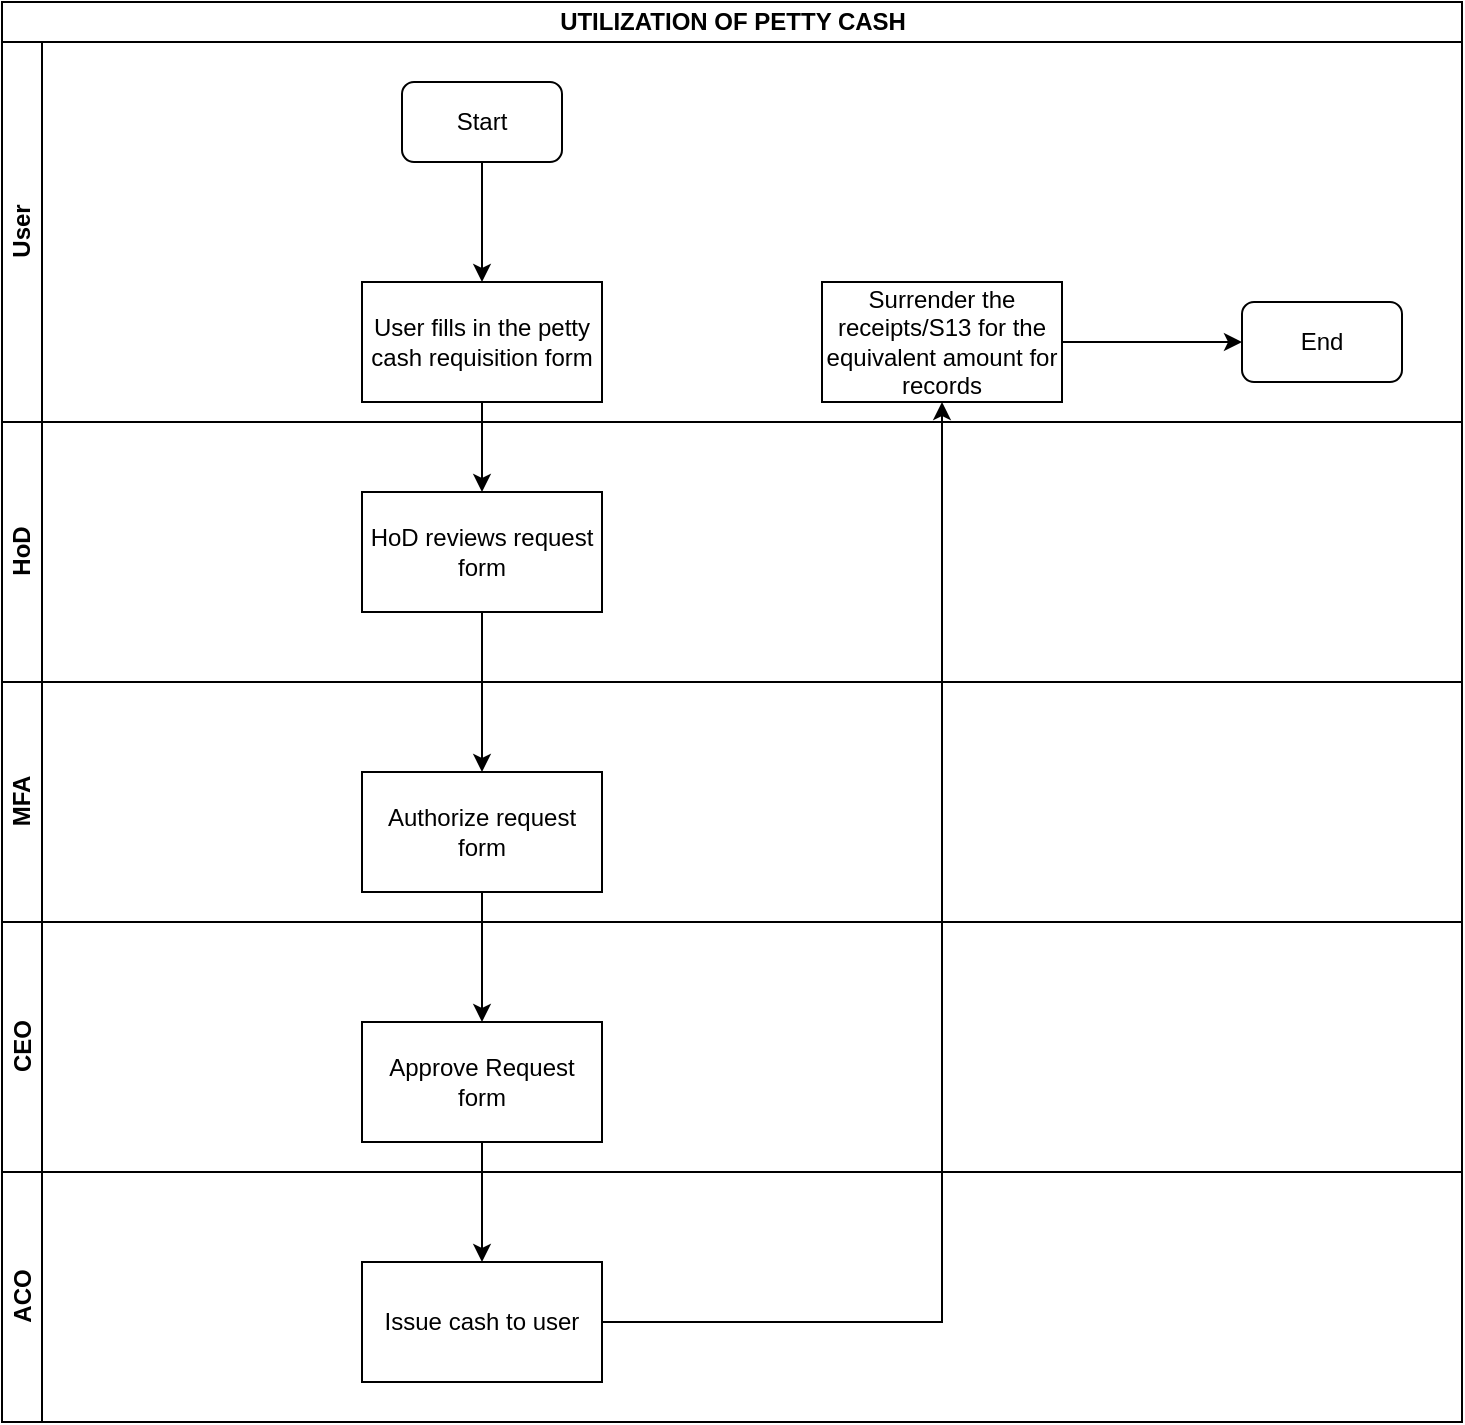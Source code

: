 <mxfile version="14.1.8" type="github">
  <diagram id="j9R2Muzt5Av57egyuf8N" name="Page-1">
    <mxGraphModel dx="1038" dy="547" grid="1" gridSize="10" guides="1" tooltips="1" connect="1" arrows="1" fold="1" page="1" pageScale="1" pageWidth="1169" pageHeight="827" math="0" shadow="0">
      <root>
        <mxCell id="0" />
        <mxCell id="1" parent="0" />
        <mxCell id="fQ9OEcnFaJhe7QpnkyEf-1" value="UTILIZATION OF PETTY CASH" style="swimlane;html=1;childLayout=stackLayout;resizeParent=1;resizeParentMax=0;horizontal=1;startSize=20;horizontalStack=0;" vertex="1" parent="1">
          <mxGeometry x="40" y="10" width="730" height="710" as="geometry" />
        </mxCell>
        <mxCell id="fQ9OEcnFaJhe7QpnkyEf-2" value="User" style="swimlane;html=1;startSize=20;horizontal=0;" vertex="1" parent="fQ9OEcnFaJhe7QpnkyEf-1">
          <mxGeometry y="20" width="730" height="190" as="geometry" />
        </mxCell>
        <mxCell id="fQ9OEcnFaJhe7QpnkyEf-12" value="Start" style="rounded=1;whiteSpace=wrap;html=1;" vertex="1" parent="fQ9OEcnFaJhe7QpnkyEf-2">
          <mxGeometry x="200" y="20" width="80" height="40" as="geometry" />
        </mxCell>
        <mxCell id="fQ9OEcnFaJhe7QpnkyEf-15" value="User fills in the petty cash requisition form" style="rounded=0;whiteSpace=wrap;html=1;" vertex="1" parent="fQ9OEcnFaJhe7QpnkyEf-2">
          <mxGeometry x="180" y="120" width="120" height="60" as="geometry" />
        </mxCell>
        <mxCell id="fQ9OEcnFaJhe7QpnkyEf-14" value="" style="edgeStyle=orthogonalEdgeStyle;rounded=0;orthogonalLoop=1;jettySize=auto;html=1;entryX=0.5;entryY=0;entryDx=0;entryDy=0;" edge="1" parent="fQ9OEcnFaJhe7QpnkyEf-2" source="fQ9OEcnFaJhe7QpnkyEf-12" target="fQ9OEcnFaJhe7QpnkyEf-15">
          <mxGeometry relative="1" as="geometry">
            <mxPoint x="240" y="130" as="targetPoint" />
          </mxGeometry>
        </mxCell>
        <mxCell id="fQ9OEcnFaJhe7QpnkyEf-24" value="Surrender the receipts/S13 for the equivalent amount for records" style="whiteSpace=wrap;html=1;rounded=0;" vertex="1" parent="fQ9OEcnFaJhe7QpnkyEf-2">
          <mxGeometry x="410" y="120" width="120" height="60" as="geometry" />
        </mxCell>
        <mxCell id="fQ9OEcnFaJhe7QpnkyEf-28" value="End" style="rounded=1;whiteSpace=wrap;html=1;" vertex="1" parent="fQ9OEcnFaJhe7QpnkyEf-2">
          <mxGeometry x="620" y="130" width="80" height="40" as="geometry" />
        </mxCell>
        <mxCell id="fQ9OEcnFaJhe7QpnkyEf-27" value="" style="edgeStyle=orthogonalEdgeStyle;rounded=0;orthogonalLoop=1;jettySize=auto;html=1;entryX=0;entryY=0.5;entryDx=0;entryDy=0;" edge="1" parent="fQ9OEcnFaJhe7QpnkyEf-2" source="fQ9OEcnFaJhe7QpnkyEf-24" target="fQ9OEcnFaJhe7QpnkyEf-28">
          <mxGeometry relative="1" as="geometry">
            <mxPoint x="610" y="150" as="targetPoint" />
          </mxGeometry>
        </mxCell>
        <mxCell id="fQ9OEcnFaJhe7QpnkyEf-3" value="HoD" style="swimlane;html=1;startSize=20;horizontal=0;" vertex="1" parent="fQ9OEcnFaJhe7QpnkyEf-1">
          <mxGeometry y="210" width="730" height="130" as="geometry" />
        </mxCell>
        <mxCell id="fQ9OEcnFaJhe7QpnkyEf-16" value="HoD reviews request form" style="whiteSpace=wrap;html=1;rounded=0;" vertex="1" parent="fQ9OEcnFaJhe7QpnkyEf-3">
          <mxGeometry x="180" y="35" width="120" height="60" as="geometry" />
        </mxCell>
        <mxCell id="fQ9OEcnFaJhe7QpnkyEf-4" value="MFA" style="swimlane;html=1;startSize=20;horizontal=0;" vertex="1" parent="fQ9OEcnFaJhe7QpnkyEf-1">
          <mxGeometry y="340" width="730" height="120" as="geometry" />
        </mxCell>
        <mxCell id="fQ9OEcnFaJhe7QpnkyEf-18" value="Authorize request form" style="whiteSpace=wrap;html=1;rounded=0;" vertex="1" parent="fQ9OEcnFaJhe7QpnkyEf-4">
          <mxGeometry x="180" y="45" width="120" height="60" as="geometry" />
        </mxCell>
        <mxCell id="fQ9OEcnFaJhe7QpnkyEf-5" value="CEO" style="swimlane;html=1;startSize=20;horizontal=0;" vertex="1" parent="fQ9OEcnFaJhe7QpnkyEf-1">
          <mxGeometry y="460" width="730" height="125" as="geometry" />
        </mxCell>
        <mxCell id="fQ9OEcnFaJhe7QpnkyEf-20" value="Approve Request form" style="whiteSpace=wrap;html=1;rounded=0;" vertex="1" parent="fQ9OEcnFaJhe7QpnkyEf-5">
          <mxGeometry x="180" y="50" width="120" height="60" as="geometry" />
        </mxCell>
        <mxCell id="fQ9OEcnFaJhe7QpnkyEf-11" value="ACO" style="swimlane;html=1;startSize=20;horizontal=0;" vertex="1" parent="fQ9OEcnFaJhe7QpnkyEf-1">
          <mxGeometry y="585" width="730" height="125" as="geometry" />
        </mxCell>
        <mxCell id="fQ9OEcnFaJhe7QpnkyEf-22" value="Issue cash to user" style="whiteSpace=wrap;html=1;rounded=0;" vertex="1" parent="fQ9OEcnFaJhe7QpnkyEf-11">
          <mxGeometry x="180" y="45" width="120" height="60" as="geometry" />
        </mxCell>
        <mxCell id="fQ9OEcnFaJhe7QpnkyEf-17" value="" style="edgeStyle=orthogonalEdgeStyle;rounded=0;orthogonalLoop=1;jettySize=auto;html=1;" edge="1" parent="fQ9OEcnFaJhe7QpnkyEf-1" source="fQ9OEcnFaJhe7QpnkyEf-15" target="fQ9OEcnFaJhe7QpnkyEf-16">
          <mxGeometry relative="1" as="geometry" />
        </mxCell>
        <mxCell id="fQ9OEcnFaJhe7QpnkyEf-19" value="" style="edgeStyle=orthogonalEdgeStyle;rounded=0;orthogonalLoop=1;jettySize=auto;html=1;" edge="1" parent="fQ9OEcnFaJhe7QpnkyEf-1" source="fQ9OEcnFaJhe7QpnkyEf-16" target="fQ9OEcnFaJhe7QpnkyEf-18">
          <mxGeometry relative="1" as="geometry" />
        </mxCell>
        <mxCell id="fQ9OEcnFaJhe7QpnkyEf-21" value="" style="edgeStyle=orthogonalEdgeStyle;rounded=0;orthogonalLoop=1;jettySize=auto;html=1;" edge="1" parent="fQ9OEcnFaJhe7QpnkyEf-1" source="fQ9OEcnFaJhe7QpnkyEf-18" target="fQ9OEcnFaJhe7QpnkyEf-20">
          <mxGeometry relative="1" as="geometry" />
        </mxCell>
        <mxCell id="fQ9OEcnFaJhe7QpnkyEf-23" value="" style="edgeStyle=orthogonalEdgeStyle;rounded=0;orthogonalLoop=1;jettySize=auto;html=1;" edge="1" parent="fQ9OEcnFaJhe7QpnkyEf-1" source="fQ9OEcnFaJhe7QpnkyEf-20" target="fQ9OEcnFaJhe7QpnkyEf-22">
          <mxGeometry relative="1" as="geometry" />
        </mxCell>
        <mxCell id="fQ9OEcnFaJhe7QpnkyEf-25" value="" style="edgeStyle=orthogonalEdgeStyle;rounded=0;orthogonalLoop=1;jettySize=auto;html=1;" edge="1" parent="fQ9OEcnFaJhe7QpnkyEf-1" source="fQ9OEcnFaJhe7QpnkyEf-22" target="fQ9OEcnFaJhe7QpnkyEf-24">
          <mxGeometry relative="1" as="geometry" />
        </mxCell>
      </root>
    </mxGraphModel>
  </diagram>
</mxfile>
